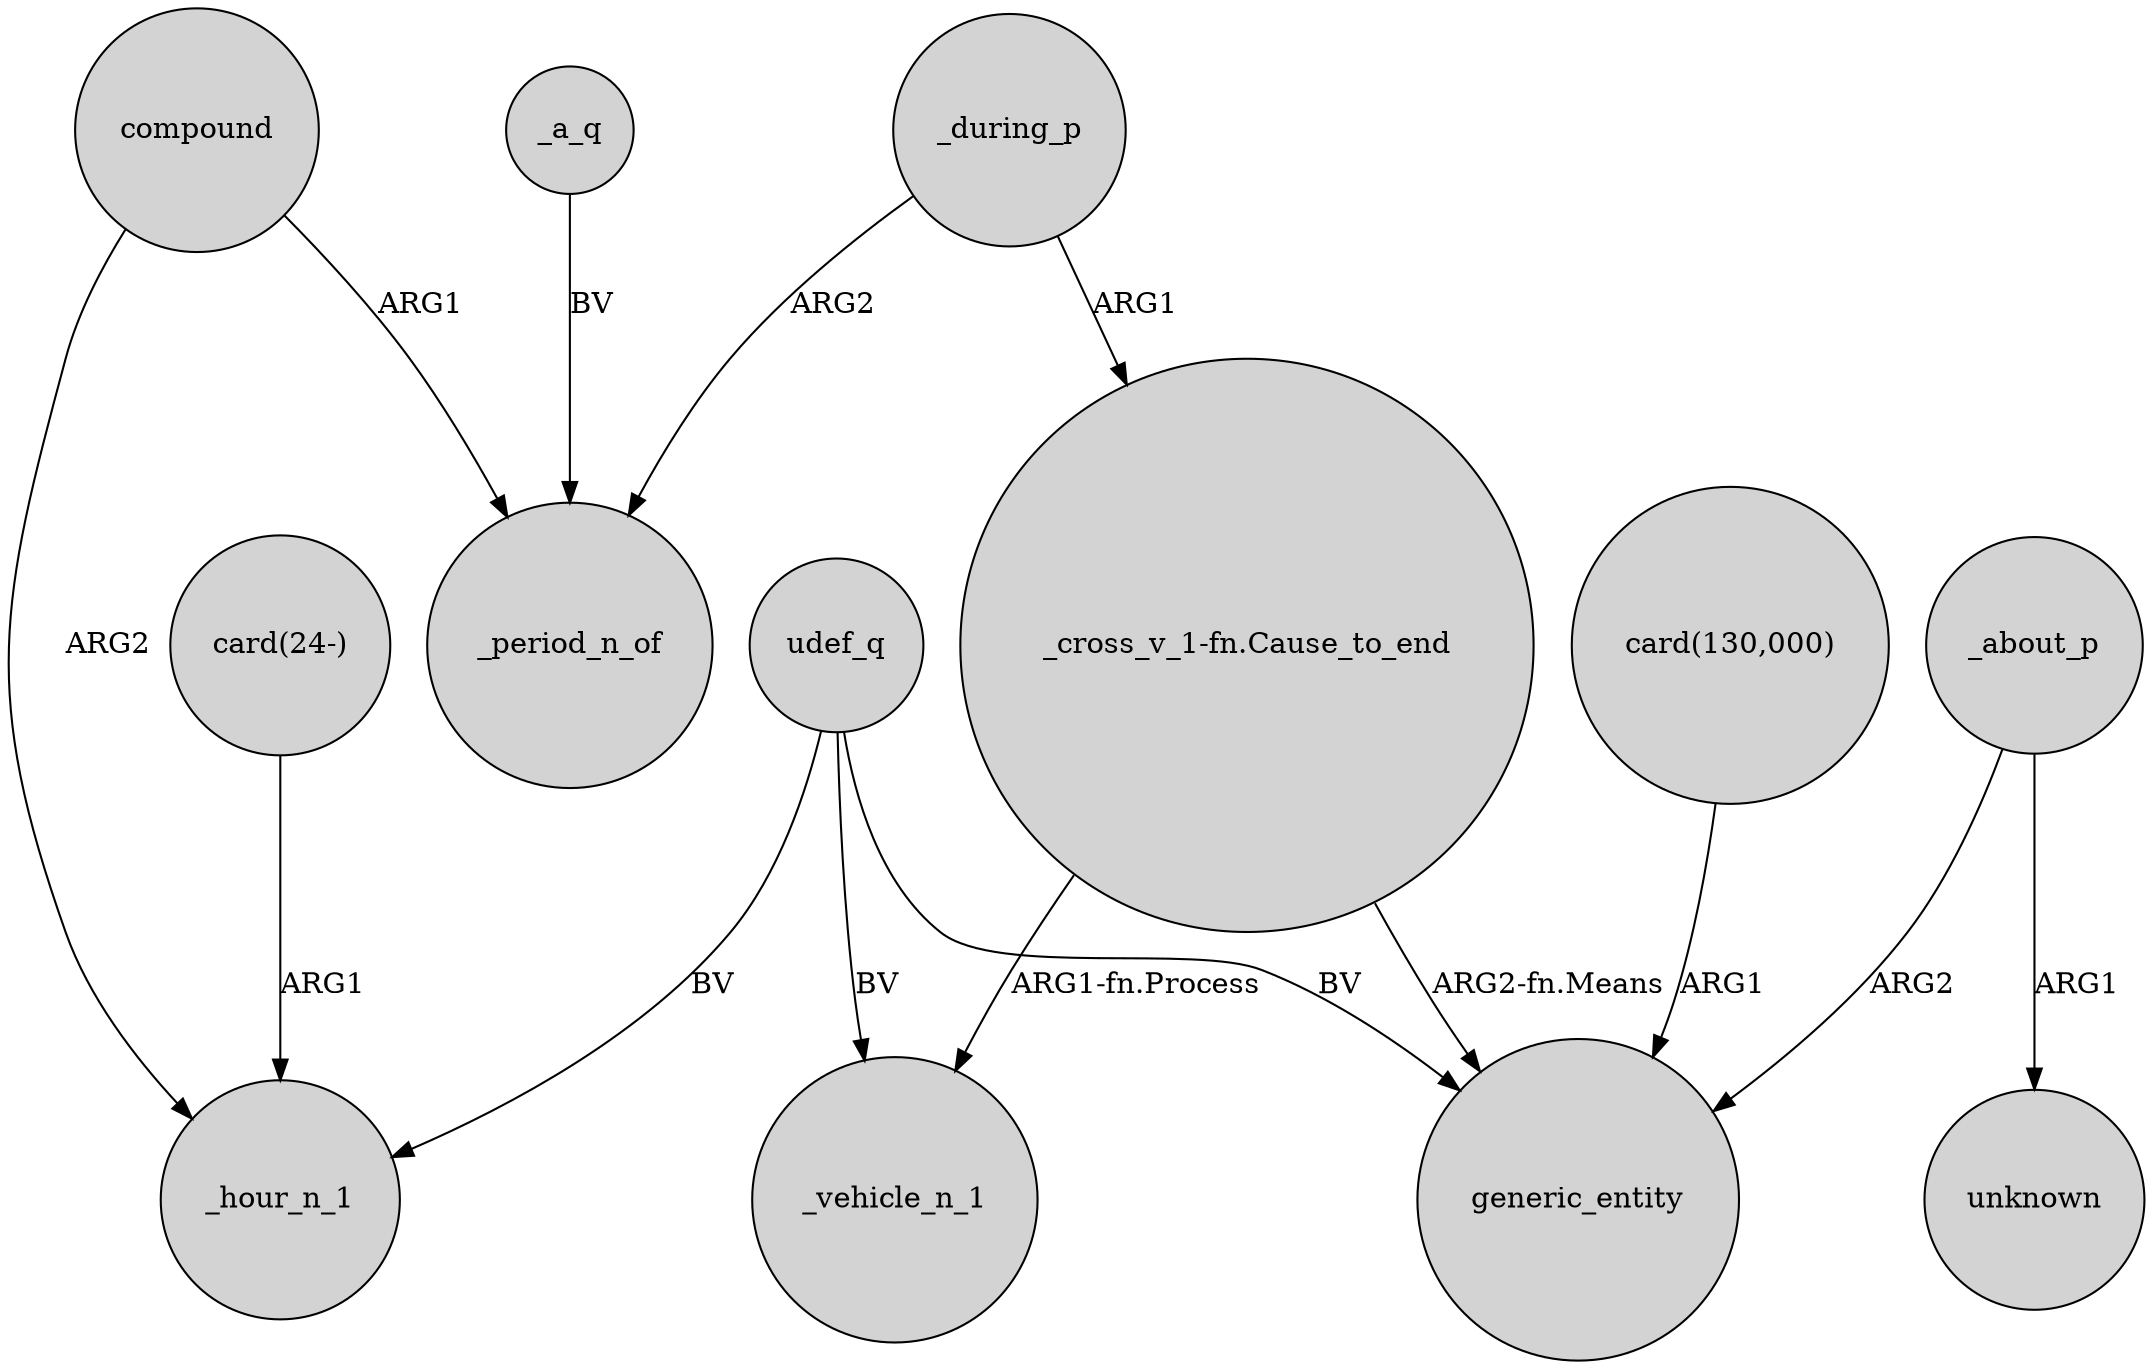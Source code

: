 digraph {
	node [shape=circle style=filled]
	_a_q -> _period_n_of [label=BV]
	udef_q -> _vehicle_n_1 [label=BV]
	"_cross_v_1-fn.Cause_to_end" -> generic_entity [label="ARG2-fn.Means"]
	compound -> _hour_n_1 [label=ARG2]
	_during_p -> "_cross_v_1-fn.Cause_to_end" [label=ARG1]
	"card(130,000)" -> generic_entity [label=ARG1]
	udef_q -> _hour_n_1 [label=BV]
	udef_q -> generic_entity [label=BV]
	"_cross_v_1-fn.Cause_to_end" -> _vehicle_n_1 [label="ARG1-fn.Process"]
	_during_p -> _period_n_of [label=ARG2]
	_about_p -> generic_entity [label=ARG2]
	"card(24-)" -> _hour_n_1 [label=ARG1]
	compound -> _period_n_of [label=ARG1]
	_about_p -> unknown [label=ARG1]
}
